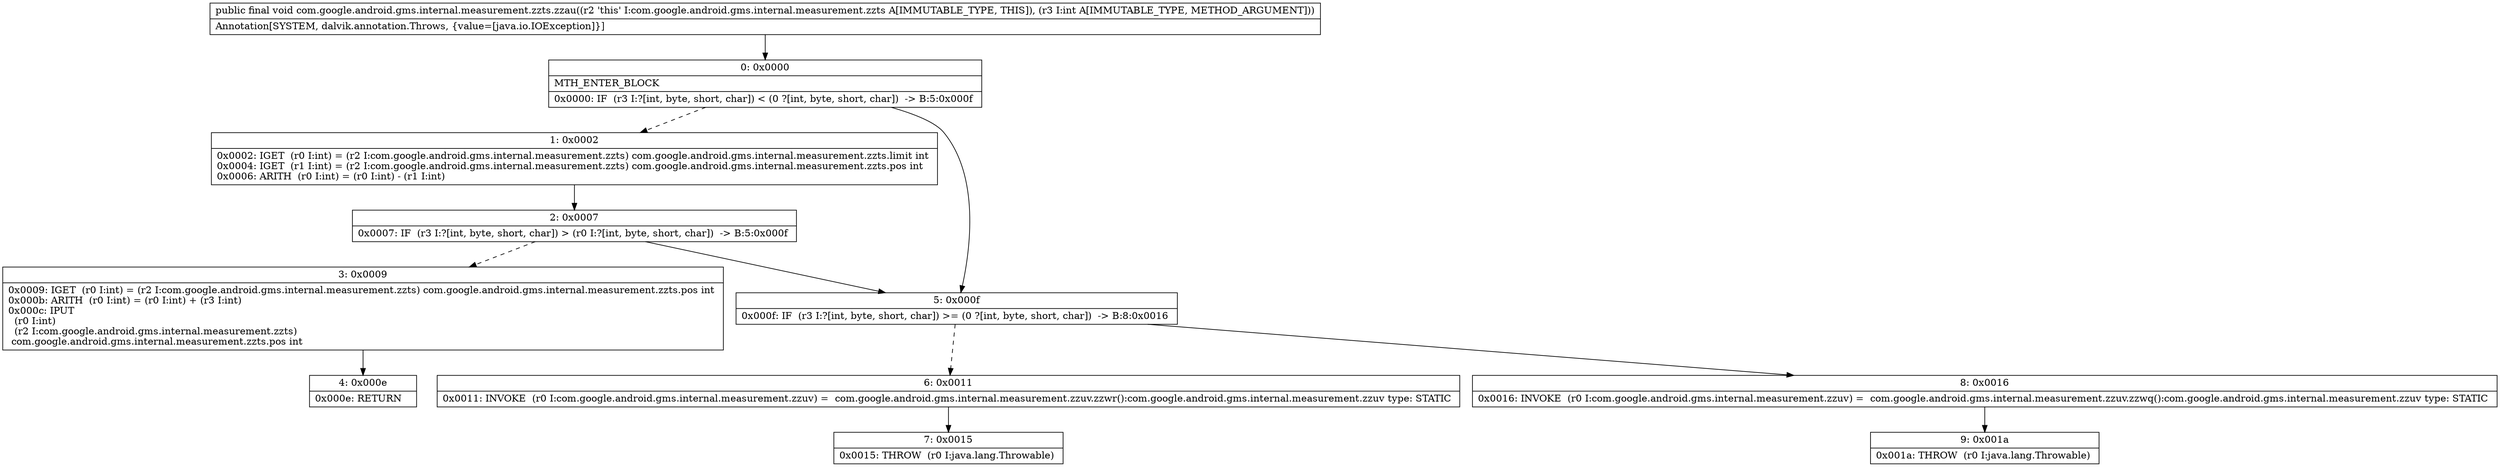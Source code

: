 digraph "CFG forcom.google.android.gms.internal.measurement.zzts.zzau(I)V" {
Node_0 [shape=record,label="{0\:\ 0x0000|MTH_ENTER_BLOCK\l|0x0000: IF  (r3 I:?[int, byte, short, char]) \< (0 ?[int, byte, short, char])  \-\> B:5:0x000f \l}"];
Node_1 [shape=record,label="{1\:\ 0x0002|0x0002: IGET  (r0 I:int) = (r2 I:com.google.android.gms.internal.measurement.zzts) com.google.android.gms.internal.measurement.zzts.limit int \l0x0004: IGET  (r1 I:int) = (r2 I:com.google.android.gms.internal.measurement.zzts) com.google.android.gms.internal.measurement.zzts.pos int \l0x0006: ARITH  (r0 I:int) = (r0 I:int) \- (r1 I:int) \l}"];
Node_2 [shape=record,label="{2\:\ 0x0007|0x0007: IF  (r3 I:?[int, byte, short, char]) \> (r0 I:?[int, byte, short, char])  \-\> B:5:0x000f \l}"];
Node_3 [shape=record,label="{3\:\ 0x0009|0x0009: IGET  (r0 I:int) = (r2 I:com.google.android.gms.internal.measurement.zzts) com.google.android.gms.internal.measurement.zzts.pos int \l0x000b: ARITH  (r0 I:int) = (r0 I:int) + (r3 I:int) \l0x000c: IPUT  \l  (r0 I:int)\l  (r2 I:com.google.android.gms.internal.measurement.zzts)\l com.google.android.gms.internal.measurement.zzts.pos int \l}"];
Node_4 [shape=record,label="{4\:\ 0x000e|0x000e: RETURN   \l}"];
Node_5 [shape=record,label="{5\:\ 0x000f|0x000f: IF  (r3 I:?[int, byte, short, char]) \>= (0 ?[int, byte, short, char])  \-\> B:8:0x0016 \l}"];
Node_6 [shape=record,label="{6\:\ 0x0011|0x0011: INVOKE  (r0 I:com.google.android.gms.internal.measurement.zzuv) =  com.google.android.gms.internal.measurement.zzuv.zzwr():com.google.android.gms.internal.measurement.zzuv type: STATIC \l}"];
Node_7 [shape=record,label="{7\:\ 0x0015|0x0015: THROW  (r0 I:java.lang.Throwable) \l}"];
Node_8 [shape=record,label="{8\:\ 0x0016|0x0016: INVOKE  (r0 I:com.google.android.gms.internal.measurement.zzuv) =  com.google.android.gms.internal.measurement.zzuv.zzwq():com.google.android.gms.internal.measurement.zzuv type: STATIC \l}"];
Node_9 [shape=record,label="{9\:\ 0x001a|0x001a: THROW  (r0 I:java.lang.Throwable) \l}"];
MethodNode[shape=record,label="{public final void com.google.android.gms.internal.measurement.zzts.zzau((r2 'this' I:com.google.android.gms.internal.measurement.zzts A[IMMUTABLE_TYPE, THIS]), (r3 I:int A[IMMUTABLE_TYPE, METHOD_ARGUMENT]))  | Annotation[SYSTEM, dalvik.annotation.Throws, \{value=[java.io.IOException]\}]\l}"];
MethodNode -> Node_0;
Node_0 -> Node_1[style=dashed];
Node_0 -> Node_5;
Node_1 -> Node_2;
Node_2 -> Node_3[style=dashed];
Node_2 -> Node_5;
Node_3 -> Node_4;
Node_5 -> Node_6[style=dashed];
Node_5 -> Node_8;
Node_6 -> Node_7;
Node_8 -> Node_9;
}

